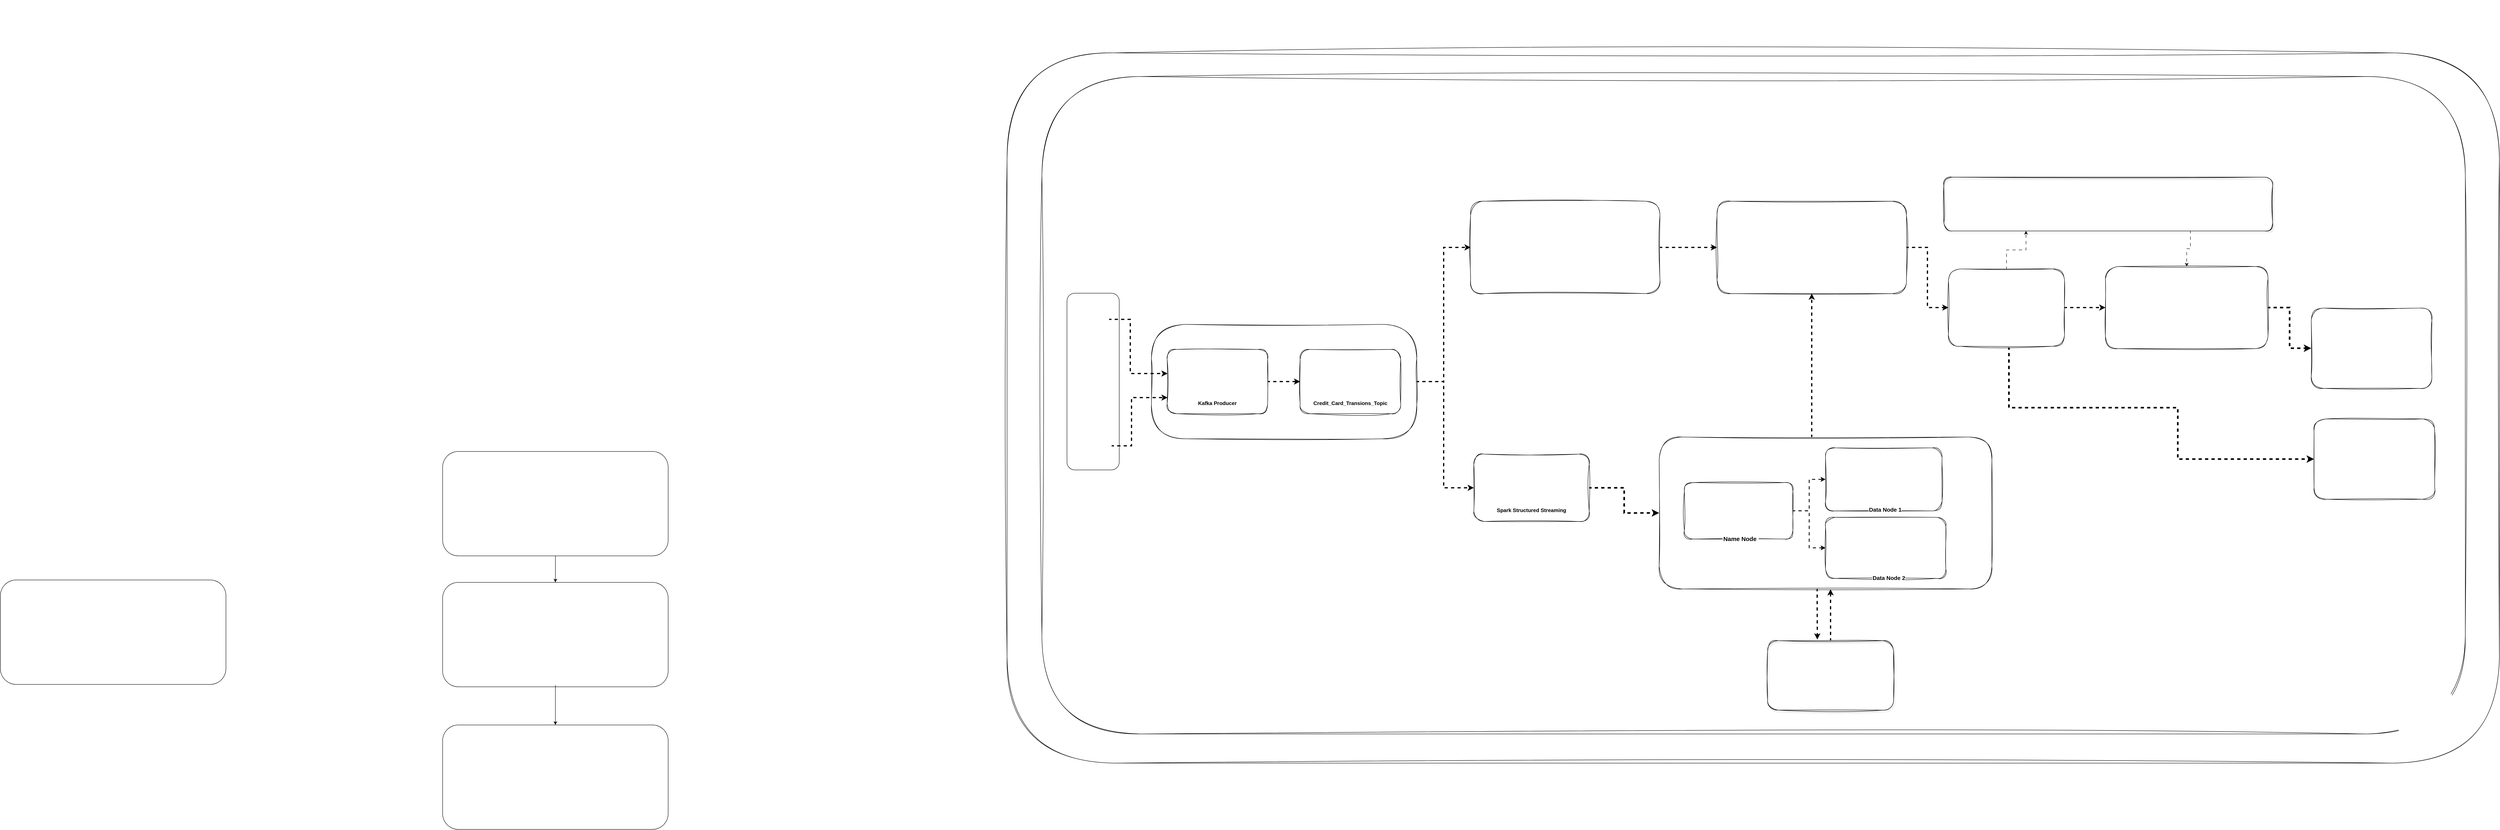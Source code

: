<mxfile version="24.7.17">
  <diagram name="Page-1" id="LfsDnY6Bl6Zb3LHkaW1e">
    <mxGraphModel dx="20200" dy="15380" grid="0" gridSize="10" guides="1" tooltips="1" connect="1" arrows="1" fold="1" page="0" pageScale="1" pageWidth="850" pageHeight="1100" math="0" shadow="0">
      <root>
        <mxCell id="0" />
        <mxCell id="1" parent="0" />
        <mxCell id="friyxeqYt2H_IM2uGogb-14" value="" style="group" parent="1" vertex="1" connectable="0">
          <mxGeometry x="3508" y="-1787" width="3712" height="1899.98" as="geometry" />
        </mxCell>
        <mxCell id="friyxeqYt2H_IM2uGogb-4" value="" style="group" parent="friyxeqYt2H_IM2uGogb-14" vertex="1" connectable="0">
          <mxGeometry width="3712" height="1899.98" as="geometry" />
        </mxCell>
        <mxCell id="kere6LFMNqeJJOD1_rnF-44" value="" style="group;fillColor=none;" parent="friyxeqYt2H_IM2uGogb-4" vertex="1" connectable="0">
          <mxGeometry y="131.635" width="3712" height="1768.345" as="geometry" />
        </mxCell>
        <mxCell id="_22NV1dZ3HJoFYhtjVRD-47" value="" style="rounded=1;whiteSpace=wrap;html=1;fillColor=none;container=0;sketch=1;curveFitting=1;jiggle=2;" parent="kere6LFMNqeJJOD1_rnF-44" vertex="1">
          <mxGeometry width="3712" height="1768.345" as="geometry" />
        </mxCell>
        <mxCell id="kcarH5I2NXuh7Zedb2XX-98" value="" style="rounded=1;whiteSpace=wrap;html=1;fillColor=none;sketch=1;curveFitting=1;jiggle=2;container=0;" parent="kere6LFMNqeJJOD1_rnF-44" vertex="1">
          <mxGeometry x="86.651" y="58.894" width="3540.562" height="1636.804" as="geometry" />
        </mxCell>
        <mxCell id="kcarH5I2NXuh7Zedb2XX-4" value="" style="shape=image;verticalLabelPosition=bottom;labelBackgroundColor=default;verticalAlign=top;aspect=fixed;imageAspect=0;image=https://www.pngplay.com/wp-content/uploads/13/Ubuntu-Logo-Transparent-Background.png;container=0;" parent="kere6LFMNqeJJOD1_rnF-44" vertex="1">
          <mxGeometry x="1605.365" y="1695.699" width="236.189" height="62.986" as="geometry" />
        </mxCell>
        <mxCell id="_22NV1dZ3HJoFYhtjVRD-45" value="" style="shape=image;verticalLabelPosition=bottom;labelBackgroundColor=default;verticalAlign=top;aspect=fixed;imageAspect=0;image=https://upload.wikimedia.org/wikipedia/commons/7/79/Docker_%28container_engine%29_logo.png;container=0;" parent="kere6LFMNqeJJOD1_rnF-44" vertex="1">
          <mxGeometry x="258.088" y="1568.732" width="598.552" height="143.053" as="geometry" />
        </mxCell>
        <mxCell id="_CQs1Z3hWOk7bnMP531Z-1" value="" style="shape=image;verticalLabelPosition=bottom;labelBackgroundColor=default;verticalAlign=top;aspect=fixed;imageAspect=0;image=https://static.vecteezy.com/system/resources/previews/024/555/259/large_2x/github-logo-transparent-free-png.png;" parent="kere6LFMNqeJJOD1_rnF-44" vertex="1">
          <mxGeometry x="3256.512" y="103.548" width="263.838" height="263.838" as="geometry" />
        </mxCell>
        <mxCell id="kcarH5I2NXuh7Zedb2XX-6" value="" style="shape=image;verticalLabelPosition=bottom;labelBackgroundColor=default;verticalAlign=top;aspect=fixed;imageAspect=0;image=https://www.pngplay.com/wp-content/uploads/3/Amazon-Web-Services-AWS-Logo-Transparent-PNG.png;rotation=-40;imageBackground=default;" parent="kere6LFMNqeJJOD1_rnF-44" vertex="1">
          <mxGeometry x="3472.546" y="1623.787" width="157.798" height="94.682" as="geometry" />
        </mxCell>
        <mxCell id="kcarH5I2NXuh7Zedb2XX-5" value="" style="shape=image;verticalLabelPosition=bottom;labelBackgroundColor=default;verticalAlign=top;aspect=fixed;imageAspect=0;image=https://imgix.datadoghq.com/img/aws-integrations/amazon_ec2.png;container=0;" parent="friyxeqYt2H_IM2uGogb-4" vertex="1">
          <mxGeometry x="1584.865" width="443.026" height="283.027" as="geometry" />
        </mxCell>
        <mxCell id="kcarH5I2NXuh7Zedb2XX-94" value="" style="group" parent="friyxeqYt2H_IM2uGogb-14" vertex="1" connectable="0">
          <mxGeometry x="3244" y="766.98" width="300" height="200" as="geometry" />
        </mxCell>
        <mxCell id="kcarH5I2NXuh7Zedb2XX-93" value="" style="rounded=1;whiteSpace=wrap;html=1;fillColor=none;sketch=1;curveFitting=1;jiggle=2;" parent="kcarH5I2NXuh7Zedb2XX-94" vertex="1">
          <mxGeometry width="300" height="200" as="geometry" />
        </mxCell>
        <mxCell id="kcarH5I2NXuh7Zedb2XX-80" value="" style="shape=image;verticalLabelPosition=bottom;labelBackgroundColor=default;verticalAlign=top;aspect=fixed;imageAspect=0;image=https://logos-world.net/wp-content/uploads/2022/02/Microsoft-Power-BI-Symbol.png;" parent="kcarH5I2NXuh7Zedb2XX-94" vertex="1">
          <mxGeometry x="14" y="18.49" width="274.67" height="154.51" as="geometry" />
        </mxCell>
        <mxCell id="kcarH5I2NXuh7Zedb2XX-96" value="" style="group" parent="friyxeqYt2H_IM2uGogb-14" vertex="1" connectable="0">
          <mxGeometry x="3251" y="1042.98" width="300" height="200" as="geometry" />
        </mxCell>
        <mxCell id="kcarH5I2NXuh7Zedb2XX-95" value="" style="rounded=1;whiteSpace=wrap;html=1;fillColor=none;sketch=1;curveFitting=1;jiggle=2;" parent="kcarH5I2NXuh7Zedb2XX-96" vertex="1">
          <mxGeometry width="300.0" height="200" as="geometry" />
        </mxCell>
        <mxCell id="kcarH5I2NXuh7Zedb2XX-79" value="" style="shape=image;verticalLabelPosition=bottom;labelBackgroundColor=default;verticalAlign=top;aspect=fixed;imageAspect=0;image=https://www.turbogeek.co.uk/wp-content/uploads/2020/09/1200px-Grafana_logo.svg_.png;" parent="kcarH5I2NXuh7Zedb2XX-96" vertex="1">
          <mxGeometry x="63.27" y="8" width="173.46" height="177" as="geometry" />
        </mxCell>
        <mxCell id="kere6LFMNqeJJOD1_rnF-20" style="edgeStyle=orthogonalEdgeStyle;rounded=0;orthogonalLoop=1;jettySize=auto;html=1;entryX=0;entryY=0.5;entryDx=0;entryDy=0;strokeWidth=3;flowAnimation=1;" parent="friyxeqYt2H_IM2uGogb-14" source="kere6LFMNqeJJOD1_rnF-8" target="kcarH5I2NXuh7Zedb2XX-81" edge="1">
          <mxGeometry relative="1" as="geometry" />
        </mxCell>
        <mxCell id="kere6LFMNqeJJOD1_rnF-22" style="edgeStyle=orthogonalEdgeStyle;rounded=0;orthogonalLoop=1;jettySize=auto;html=1;entryX=0.5;entryY=1;entryDx=0;entryDy=0;flowAnimation=1;strokeWidth=3;" parent="friyxeqYt2H_IM2uGogb-14" source="_22NV1dZ3HJoFYhtjVRD-26" target="kere6LFMNqeJJOD1_rnF-8" edge="1">
          <mxGeometry relative="1" as="geometry">
            <Array as="points">
              <mxPoint x="2119" y="1095.98" />
              <mxPoint x="2119" y="1095.98" />
            </Array>
          </mxGeometry>
        </mxCell>
        <mxCell id="kcarH5I2NXuh7Zedb2XX-18" value="" style="group" parent="friyxeqYt2H_IM2uGogb-14" vertex="1" connectable="0">
          <mxGeometry x="398.14" y="869.98" width="250" height="160.0" as="geometry" />
        </mxCell>
        <mxCell id="kcarH5I2NXuh7Zedb2XX-12" value="Kafka Producer" style="shape=image;verticalLabelPosition=bottom;labelBackgroundColor=default;verticalAlign=top;aspect=fixed;imageAspect=0;image=https://static-00.iconduck.com/assets.00/kafka-icon-2048x935-cvu4503l.png;fontSize=13;fontStyle=1" parent="kcarH5I2NXuh7Zedb2XX-18" vertex="1">
          <mxGeometry x="38.35" y="40.44" width="173.29" height="79.13" as="geometry" />
        </mxCell>
        <mxCell id="kcarH5I2NXuh7Zedb2XX-17" value="" style="rounded=1;whiteSpace=wrap;html=1;fillColor=none;sketch=1;curveFitting=1;jiggle=2;" parent="kcarH5I2NXuh7Zedb2XX-18" vertex="1">
          <mxGeometry width="250" height="160" as="geometry" />
        </mxCell>
        <mxCell id="kcarH5I2NXuh7Zedb2XX-13" value="" style="rounded=1;whiteSpace=wrap;html=1;fillColor=none;sketch=1;curveFitting=1;jiggle=2;" parent="friyxeqYt2H_IM2uGogb-14" vertex="1">
          <mxGeometry x="729" y="869.98" width="250" height="160" as="geometry" />
        </mxCell>
        <mxCell id="kcarH5I2NXuh7Zedb2XX-3" value="Credit_Card_Transions_Topic" style="shape=image;verticalLabelPosition=bottom;labelBackgroundColor=default;verticalAlign=top;aspect=fixed;imageAspect=0;image=https://static-00.iconduck.com/assets.00/kafka-icon-2048x935-cvu4503l.png;fontSize=13;fontStyle=1" parent="friyxeqYt2H_IM2uGogb-14" vertex="1">
          <mxGeometry x="767.36" y="910.42" width="173.29" height="79.13" as="geometry" />
        </mxCell>
        <mxCell id="friyxeqYt2H_IM2uGogb-9" style="edgeStyle=orthogonalEdgeStyle;rounded=0;orthogonalLoop=1;jettySize=auto;html=1;entryX=0;entryY=0.5;entryDx=0;entryDy=0;flowAnimation=1;strokeWidth=3;" parent="friyxeqYt2H_IM2uGogb-14" source="kcarH5I2NXuh7Zedb2XX-36" target="kere6LFMNqeJJOD1_rnF-14" edge="1">
          <mxGeometry relative="1" as="geometry" />
        </mxCell>
        <mxCell id="friyxeqYt2H_IM2uGogb-10" style="edgeStyle=orthogonalEdgeStyle;rounded=0;orthogonalLoop=1;jettySize=auto;html=1;entryX=0;entryY=0.5;entryDx=0;entryDy=0;flowAnimation=1;strokeWidth=3;" parent="friyxeqYt2H_IM2uGogb-14" source="kcarH5I2NXuh7Zedb2XX-36" target="kcarH5I2NXuh7Zedb2XX-24" edge="1">
          <mxGeometry relative="1" as="geometry">
            <Array as="points">
              <mxPoint x="1086" y="949.98" />
              <mxPoint x="1086" y="1214.98" />
            </Array>
          </mxGeometry>
        </mxCell>
        <mxCell id="kcarH5I2NXuh7Zedb2XX-36" value="" style="rounded=1;whiteSpace=wrap;html=1;fillColor=none;arcSize=30;sketch=1;curveFitting=1;jiggle=2;" parent="friyxeqYt2H_IM2uGogb-14" vertex="1">
          <mxGeometry x="359" y="807.48" width="660" height="284.99" as="geometry" />
        </mxCell>
        <mxCell id="kcarH5I2NXuh7Zedb2XX-20" style="edgeStyle=orthogonalEdgeStyle;rounded=0;orthogonalLoop=1;jettySize=auto;html=1;entryX=0;entryY=0.5;entryDx=0;entryDy=0;flowAnimation=1;strokeWidth=3;" parent="friyxeqYt2H_IM2uGogb-14" source="kcarH5I2NXuh7Zedb2XX-17" target="kcarH5I2NXuh7Zedb2XX-13" edge="1">
          <mxGeometry relative="1" as="geometry" />
        </mxCell>
        <mxCell id="kcarH5I2NXuh7Zedb2XX-30" value="" style="group" parent="friyxeqYt2H_IM2uGogb-14" vertex="1" connectable="0">
          <mxGeometry x="589" y="709.98" width="220" height="125" as="geometry" />
        </mxCell>
        <mxCell id="kcarH5I2NXuh7Zedb2XX-2" value="" style="shape=image;verticalLabelPosition=bottom;labelBackgroundColor=default;verticalAlign=top;aspect=fixed;imageAspect=0;image=https://blog.medinvention.dev/content/images/2021/02/Apache-ZooKeeper.png;" parent="kcarH5I2NXuh7Zedb2XX-30" vertex="1">
          <mxGeometry x="35.2" y="27.344" width="131.414" height="71.07" as="geometry" />
        </mxCell>
        <mxCell id="kcarH5I2NXuh7Zedb2XX-50" value="" style="group" parent="friyxeqYt2H_IM2uGogb-14" vertex="1" connectable="0">
          <mxGeometry x="149" y="729.98" width="130" height="440" as="geometry" />
        </mxCell>
        <mxCell id="kcarH5I2NXuh7Zedb2XX-49" value="" style="rounded=1;whiteSpace=wrap;html=1;fillColor=none;" parent="kcarH5I2NXuh7Zedb2XX-50" vertex="1">
          <mxGeometry width="130" height="440" as="geometry" />
        </mxCell>
        <mxCell id="kcarH5I2NXuh7Zedb2XX-45" value="" style="shape=image;verticalLabelPosition=bottom;labelBackgroundColor=default;verticalAlign=top;aspect=fixed;imageAspect=0;image=https://cdn-icons-png.flaticon.com/512/159/159970.png;" parent="kcarH5I2NXuh7Zedb2XX-50" vertex="1">
          <mxGeometry x="25.15" y="25.31" width="79.69" height="79.69" as="geometry" />
        </mxCell>
        <mxCell id="kcarH5I2NXuh7Zedb2XX-46" value="" style="shape=image;verticalLabelPosition=bottom;labelBackgroundColor=default;verticalAlign=top;aspect=fixed;imageAspect=0;image=https://cdn-icons-png.freepik.com/512/8552/8552832.png;" parent="kcarH5I2NXuh7Zedb2XX-50" vertex="1">
          <mxGeometry x="29.03" y="140" width="71.94" height="71.94" as="geometry" />
        </mxCell>
        <mxCell id="kcarH5I2NXuh7Zedb2XX-47" value="" style="shape=image;verticalLabelPosition=bottom;labelBackgroundColor=default;verticalAlign=top;aspect=fixed;imageAspect=0;image=https://cdn-icons-png.freepik.com/512/12877/12877931.png;" parent="kcarH5I2NXuh7Zedb2XX-50" vertex="1">
          <mxGeometry x="26.27" y="242.54" width="77.46" height="77.46" as="geometry" />
        </mxCell>
        <mxCell id="kcarH5I2NXuh7Zedb2XX-48" value="" style="shape=image;verticalLabelPosition=bottom;labelBackgroundColor=default;verticalAlign=top;aspect=fixed;imageAspect=0;image=https://cdn3.iconfinder.com/data/icons/money-glyph-silhouettes-pack/4000/22-05-20-Money-pixel-perfect-icons-glyph-14-512.png;" parent="kcarH5I2NXuh7Zedb2XX-50" vertex="1">
          <mxGeometry x="31.12" y="340" width="80" height="80" as="geometry" />
        </mxCell>
        <mxCell id="kcarH5I2NXuh7Zedb2XX-55" style="edgeStyle=orthogonalEdgeStyle;rounded=0;orthogonalLoop=1;jettySize=auto;html=1;entryX=0.061;entryY=0.43;entryDx=0;entryDy=0;entryPerimeter=0;strokeWidth=3;flowAnimation=1;" parent="friyxeqYt2H_IM2uGogb-14" source="kcarH5I2NXuh7Zedb2XX-45" target="kcarH5I2NXuh7Zedb2XX-36" edge="1">
          <mxGeometry relative="1" as="geometry" />
        </mxCell>
        <mxCell id="kcarH5I2NXuh7Zedb2XX-57" style="edgeStyle=orthogonalEdgeStyle;rounded=0;orthogonalLoop=1;jettySize=auto;html=1;entryX=0.061;entryY=0.64;entryDx=0;entryDy=0;entryPerimeter=0;strokeWidth=3;flowAnimation=1;" parent="friyxeqYt2H_IM2uGogb-14" source="kcarH5I2NXuh7Zedb2XX-48" target="kcarH5I2NXuh7Zedb2XX-36" edge="1">
          <mxGeometry relative="1" as="geometry" />
        </mxCell>
        <mxCell id="friyxeqYt2H_IM2uGogb-5" value="" style="group" parent="friyxeqYt2H_IM2uGogb-14" vertex="1" connectable="0">
          <mxGeometry x="2330" y="440.98" width="936" height="427" as="geometry" />
        </mxCell>
        <mxCell id="kcarH5I2NXuh7Zedb2XX-82" value="" style="group" parent="friyxeqYt2H_IM2uGogb-5" vertex="1" connectable="0">
          <mxGeometry x="11.556" y="228.535" width="288.889" height="192.451" as="geometry" />
        </mxCell>
        <mxCell id="kcarH5I2NXuh7Zedb2XX-81" value="" style="rounded=1;whiteSpace=wrap;html=1;fillColor=none;sketch=1;curveFitting=1;jiggle=2;" parent="kcarH5I2NXuh7Zedb2XX-82" vertex="1">
          <mxGeometry width="288.889" height="192.451" as="geometry" />
        </mxCell>
        <mxCell id="kcarH5I2NXuh7Zedb2XX-77" value="" style="shape=image;verticalLabelPosition=bottom;labelBackgroundColor=default;verticalAlign=top;aspect=fixed;imageAspect=0;image=https://www.qalamcode.com/wp-content/uploads/2024/11/PostgreSQL.png;" parent="kcarH5I2NXuh7Zedb2XX-82" vertex="1">
          <mxGeometry x="69.333" y="12.028" width="161.477" height="161.778" as="geometry" />
        </mxCell>
        <mxCell id="_22NV1dZ3HJoFYhtjVRD-41" style="edgeStyle=orthogonalEdgeStyle;rounded=0;orthogonalLoop=1;jettySize=auto;html=1;entryX=0.25;entryY=1;entryDx=0;entryDy=0;flowAnimation=1;" parent="friyxeqYt2H_IM2uGogb-5" source="kcarH5I2NXuh7Zedb2XX-81" target="kcarH5I2NXuh7Zedb2XX-90" edge="1">
          <mxGeometry relative="1" as="geometry" />
        </mxCell>
        <mxCell id="_LsLc6gDLLsDXWpWu7L5-1" value="" style="group" parent="friyxeqYt2H_IM2uGogb-5" vertex="1" connectable="0">
          <mxGeometry width="818" height="134" as="geometry" />
        </mxCell>
        <mxCell id="kcarH5I2NXuh7Zedb2XX-90" value="" style="rounded=1;whiteSpace=wrap;html=1;fillColor=none;sketch=1;curveFitting=1;jiggle=2;shadow=1;" parent="_LsLc6gDLLsDXWpWu7L5-1" vertex="1">
          <mxGeometry width="818" height="134" as="geometry" />
        </mxCell>
        <mxCell id="kcarH5I2NXuh7Zedb2XX-89" value="" style="shape=image;verticalLabelPosition=bottom;labelBackgroundColor=default;verticalAlign=top;aspect=fixed;imageAspect=0;image=https://upload.wikimedia.org/wikipedia/commons/thumb/d/de/AirflowLogo.png/1200px-AirflowLogo.png;" parent="_LsLc6gDLLsDXWpWu7L5-1" vertex="1">
          <mxGeometry x="295.883" y="14.884" width="226.243" height="87.481" as="geometry" />
        </mxCell>
        <mxCell id="friyxeqYt2H_IM2uGogb-6" value="" style="group" parent="friyxeqYt2H_IM2uGogb-14" vertex="1" connectable="0">
          <mxGeometry x="1161" y="1087.98" width="1288.619" height="680" as="geometry" />
        </mxCell>
        <mxCell id="P1ue3Hpq2hntPY72s0VW-1" style="edgeStyle=orthogonalEdgeStyle;rounded=0;orthogonalLoop=1;jettySize=auto;html=1;entryX=0;entryY=0.5;entryDx=0;entryDy=0;flowAnimation=1;strokeWidth=4;" parent="friyxeqYt2H_IM2uGogb-6" source="kcarH5I2NXuh7Zedb2XX-24" target="_22NV1dZ3HJoFYhtjVRD-26" edge="1">
          <mxGeometry relative="1" as="geometry" />
        </mxCell>
        <mxCell id="kcarH5I2NXuh7Zedb2XX-23" value="" style="group" parent="friyxeqYt2H_IM2uGogb-6" vertex="1" connectable="0">
          <mxGeometry y="63.631" width="287" height="146.73" as="geometry" />
        </mxCell>
        <mxCell id="kcarH5I2NXuh7Zedb2XX-24" value="" style="rounded=1;whiteSpace=wrap;html=1;fillColor=none;sketch=1;curveFitting=1;jiggle=2;" parent="kcarH5I2NXuh7Zedb2XX-23" vertex="1">
          <mxGeometry y="-21" width="287" height="167.73" as="geometry" />
        </mxCell>
        <mxCell id="kcarH5I2NXuh7Zedb2XX-25" value="Spark Structured Streaming" style="shape=image;verticalLabelPosition=bottom;labelBackgroundColor=default;verticalAlign=top;aspect=fixed;imageAspect=0;image=https://upload.wikimedia.org/wikipedia/commons/thumb/f/f3/Apache_Spark_logo.svg/512px-Apache_Spark_logo.svg.png;fontSize=13;fontStyle=1" parent="kcarH5I2NXuh7Zedb2XX-23" vertex="1">
          <mxGeometry x="42.8" width="201.4" height="104.63" as="geometry" />
        </mxCell>
        <mxCell id="_22NV1dZ3HJoFYhtjVRD-33" value="" style="group" parent="friyxeqYt2H_IM2uGogb-6" vertex="1" connectable="0">
          <mxGeometry x="461" width="827.619" height="378.378" as="geometry" />
        </mxCell>
        <mxCell id="_22NV1dZ3HJoFYhtjVRD-26" value="" style="rounded=1;whiteSpace=wrap;html=1;fillColor=none;sketch=1;curveFitting=1;jiggle=2;" parent="_22NV1dZ3HJoFYhtjVRD-33" vertex="1">
          <mxGeometry width="827.619" height="378.378" as="geometry" />
        </mxCell>
        <mxCell id="_22NV1dZ3HJoFYhtjVRD-19" value="" style="group" parent="_22NV1dZ3HJoFYhtjVRD-33" vertex="1" connectable="0">
          <mxGeometry x="413.81" y="200" width="299.19" height="152" as="geometry" />
        </mxCell>
        <mxCell id="_22NV1dZ3HJoFYhtjVRD-18" value="" style="rounded=1;whiteSpace=wrap;html=1;fillColor=none;sketch=1;curveFitting=1;jiggle=2;" parent="_22NV1dZ3HJoFYhtjVRD-19" vertex="1">
          <mxGeometry width="299.19" height="152" as="geometry" />
        </mxCell>
        <mxCell id="_22NV1dZ3HJoFYhtjVRD-16" value="Data Node 2" style="shape=image;verticalLabelPosition=bottom;labelBackgroundColor=default;verticalAlign=top;aspect=fixed;imageAspect=0;image=https://miro.medium.com/v2/resize:fit:640/1*IwREy4zpiSstXRZuGZPl3Q.png;fontStyle=1;fontSize=14;" parent="_22NV1dZ3HJoFYhtjVRD-19" vertex="1">
          <mxGeometry x="25.19" y="11" width="264.9" height="125" as="geometry" />
        </mxCell>
        <mxCell id="_22NV1dZ3HJoFYhtjVRD-21" value="" style="group" parent="_22NV1dZ3HJoFYhtjVRD-33" vertex="1" connectable="0">
          <mxGeometry x="413.81" y="27.027" width="313.492" height="157" as="geometry" />
        </mxCell>
        <mxCell id="_22NV1dZ3HJoFYhtjVRD-20" value="" style="rounded=1;whiteSpace=wrap;html=1;fillColor=none;sketch=1;curveFitting=1;jiggle=2;" parent="_22NV1dZ3HJoFYhtjVRD-21" vertex="1">
          <mxGeometry width="290" height="157" as="geometry" />
        </mxCell>
        <mxCell id="_22NV1dZ3HJoFYhtjVRD-10" value="Data Node 1" style="shape=image;verticalLabelPosition=bottom;labelBackgroundColor=default;verticalAlign=top;aspect=fixed;imageAspect=0;image=https://miro.medium.com/v2/resize:fit:640/1*IwREy4zpiSstXRZuGZPl3Q.png;fontStyle=1;fontSize=14;" parent="_22NV1dZ3HJoFYhtjVRD-21" vertex="1">
          <mxGeometry x="20.19" y="17.9" width="256.86" height="121.2" as="geometry" />
        </mxCell>
        <mxCell id="_22NV1dZ3HJoFYhtjVRD-23" value="" style="group" parent="_22NV1dZ3HJoFYhtjVRD-33" vertex="1" connectable="0">
          <mxGeometry x="62.698" y="113.514" width="285.87" height="186" as="geometry" />
        </mxCell>
        <mxCell id="_22NV1dZ3HJoFYhtjVRD-22" value="" style="rounded=1;whiteSpace=wrap;html=1;fillColor=none;sketch=1;curveFitting=1;jiggle=2;" parent="_22NV1dZ3HJoFYhtjVRD-23" vertex="1">
          <mxGeometry width="269.867" height="140.541" as="geometry" />
        </mxCell>
        <mxCell id="_22NV1dZ3HJoFYhtjVRD-15" value="" style="shape=image;verticalLabelPosition=bottom;labelBackgroundColor=default;verticalAlign=top;aspect=fixed;imageAspect=0;image=https://www.xillio.com/hubfs/Connectors/hadoop-logo.png;fontStyle=1;fontSize=14;" parent="_22NV1dZ3HJoFYhtjVRD-23" vertex="1">
          <mxGeometry x="4.3" y="-31.48" width="271.34" height="203.51" as="geometry" />
        </mxCell>
        <mxCell id="friyxeqYt2H_IM2uGogb-2" value="&lt;font style=&quot;font-size: 15px;&quot;&gt;&lt;b&gt;Name Node&lt;/b&gt;&amp;nbsp;&lt;/font&gt;" style="text;html=1;align=center;verticalAlign=middle;whiteSpace=wrap;rounded=0;fillColor=default;" parent="_22NV1dZ3HJoFYhtjVRD-23" vertex="1">
          <mxGeometry x="94.972" y="124.486" width="90" height="30" as="geometry" />
        </mxCell>
        <mxCell id="_22NV1dZ3HJoFYhtjVRD-28" style="edgeStyle=orthogonalEdgeStyle;rounded=0;orthogonalLoop=1;jettySize=auto;html=1;flowAnimation=1;strokeWidth=2;" parent="_22NV1dZ3HJoFYhtjVRD-33" source="_22NV1dZ3HJoFYhtjVRD-22" target="_22NV1dZ3HJoFYhtjVRD-18" edge="1">
          <mxGeometry relative="1" as="geometry" />
        </mxCell>
        <mxCell id="_22NV1dZ3HJoFYhtjVRD-30" style="edgeStyle=orthogonalEdgeStyle;rounded=0;orthogonalLoop=1;jettySize=auto;html=1;entryX=0;entryY=0.5;entryDx=0;entryDy=0;flowAnimation=1;strokeWidth=2;" parent="_22NV1dZ3HJoFYhtjVRD-33" source="_22NV1dZ3HJoFYhtjVRD-22" target="_22NV1dZ3HJoFYhtjVRD-20" edge="1">
          <mxGeometry relative="1" as="geometry" />
        </mxCell>
        <mxCell id="P1ue3Hpq2hntPY72s0VW-104" value="" style="group" parent="friyxeqYt2H_IM2uGogb-6" vertex="1" connectable="0">
          <mxGeometry x="730.603" y="507.027" width="313.492" height="172.973" as="geometry" />
        </mxCell>
        <mxCell id="kcarH5I2NXuh7Zedb2XX-21" value="" style="rounded=1;whiteSpace=wrap;html=1;fillColor=none;sketch=1;curveFitting=1;jiggle=2;shadow=1;glass=1;" parent="P1ue3Hpq2hntPY72s0VW-104" vertex="1">
          <mxGeometry width="313.492" height="172.973" as="geometry" />
        </mxCell>
        <mxCell id="kcarH5I2NXuh7Zedb2XX-9" value="" style="shape=image;verticalLabelPosition=bottom;labelBackgroundColor=default;verticalAlign=top;aspect=fixed;imageAspect=0;image=https://upload.wikimedia.org/wikipedia/commons/thumb/f/f3/Apache_Spark_logo.svg/512px-Apache_Spark_logo.svg.png;fontSize=13;fontStyle=1" parent="P1ue3Hpq2hntPY72s0VW-104" vertex="1">
          <mxGeometry x="32.57" y="21.98" width="248.36" height="129.02" as="geometry" />
        </mxCell>
        <mxCell id="kere6LFMNqeJJOD1_rnF-26" style="edgeStyle=orthogonalEdgeStyle;rounded=0;orthogonalLoop=1;jettySize=auto;html=1;entryX=0.515;entryY=1.002;entryDx=0;entryDy=0;entryPerimeter=0;flowAnimation=1;strokeWidth=3;" parent="friyxeqYt2H_IM2uGogb-6" source="kcarH5I2NXuh7Zedb2XX-21" target="_22NV1dZ3HJoFYhtjVRD-26" edge="1">
          <mxGeometry relative="1" as="geometry" />
        </mxCell>
        <mxCell id="kere6LFMNqeJJOD1_rnF-41" style="edgeStyle=orthogonalEdgeStyle;rounded=0;orthogonalLoop=1;jettySize=auto;html=1;entryX=0.395;entryY=-0.016;entryDx=0;entryDy=0;entryPerimeter=0;flowAnimation=1;strokeWidth=3;" parent="friyxeqYt2H_IM2uGogb-6" source="_22NV1dZ3HJoFYhtjVRD-26" target="kcarH5I2NXuh7Zedb2XX-21" edge="1">
          <mxGeometry relative="1" as="geometry">
            <Array as="points">
              <mxPoint x="854" y="421" />
              <mxPoint x="854" y="421" />
            </Array>
          </mxGeometry>
        </mxCell>
        <mxCell id="kcarH5I2NXuh7Zedb2XX-88" value="" style="group" parent="friyxeqYt2H_IM2uGogb-14" vertex="1" connectable="0">
          <mxGeometry x="2731.996" y="663.501" width="404.444" height="204.479" as="geometry" />
        </mxCell>
        <mxCell id="kcarH5I2NXuh7Zedb2XX-78" value="" style="shape=image;verticalLabelPosition=bottom;labelBackgroundColor=default;verticalAlign=top;aspect=fixed;imageAspect=0;image=https://upload.wikimedia.org/wikipedia/commons/thumb/f/ff/Snowflake_Logo.svg/2560px-Snowflake_Logo.svg.png;" parent="kcarH5I2NXuh7Zedb2XX-88" vertex="1">
          <mxGeometry x="33.107" y="66.155" width="338.22" height="80.889" as="geometry" />
        </mxCell>
        <mxCell id="kcarH5I2NXuh7Zedb2XX-87" value="" style="rounded=1;whiteSpace=wrap;html=1;fillColor=none;sketch=1;curveFitting=1;jiggle=2;" parent="kcarH5I2NXuh7Zedb2XX-88" vertex="1">
          <mxGeometry width="404.444" height="204.479" as="geometry" />
        </mxCell>
        <mxCell id="_22NV1dZ3HJoFYhtjVRD-37" style="edgeStyle=orthogonalEdgeStyle;rounded=0;orthogonalLoop=1;jettySize=auto;html=1;entryX=0;entryY=0.5;entryDx=0;entryDy=0;flowAnimation=1;strokeWidth=3;" parent="friyxeqYt2H_IM2uGogb-14" source="kcarH5I2NXuh7Zedb2XX-81" target="kcarH5I2NXuh7Zedb2XX-87" edge="1">
          <mxGeometry relative="1" as="geometry" />
        </mxCell>
        <mxCell id="_22NV1dZ3HJoFYhtjVRD-42" style="edgeStyle=orthogonalEdgeStyle;rounded=0;orthogonalLoop=1;jettySize=auto;html=1;exitX=0.75;exitY=1;exitDx=0;exitDy=0;entryX=0.5;entryY=0;entryDx=0;entryDy=0;flowAnimation=1;" parent="friyxeqYt2H_IM2uGogb-14" source="kcarH5I2NXuh7Zedb2XX-90" target="kcarH5I2NXuh7Zedb2XX-87" edge="1">
          <mxGeometry relative="1" as="geometry" />
        </mxCell>
        <mxCell id="friyxeqYt2H_IM2uGogb-8" value="" style="group" parent="friyxeqYt2H_IM2uGogb-14" vertex="1" connectable="0">
          <mxGeometry x="1153" y="374.98" width="1104.17" height="356" as="geometry" />
        </mxCell>
        <mxCell id="P1ue3Hpq2hntPY72s0VW-76" value="" style="shape=image;verticalLabelPosition=bottom;labelBackgroundColor=default;verticalAlign=top;aspect=fixed;imageAspect=0;image=https://code.vt.edu/uploads/-/system/project/avatar/4084/jupyter.png;" parent="friyxeqYt2H_IM2uGogb-8" vertex="1">
          <mxGeometry x="446" width="200" height="200" as="geometry" />
        </mxCell>
        <mxCell id="kere6LFMNqeJJOD1_rnF-18" value="" style="group" parent="friyxeqYt2H_IM2uGogb-8" vertex="1" connectable="0">
          <mxGeometry y="126" width="1104.17" height="230" as="geometry" />
        </mxCell>
        <mxCell id="kere6LFMNqeJJOD1_rnF-7" value="" style="group" parent="kere6LFMNqeJJOD1_rnF-18" vertex="1" connectable="0">
          <mxGeometry x="613" width="491.17" height="230" as="geometry" />
        </mxCell>
        <mxCell id="kere6LFMNqeJJOD1_rnF-17" value="" style="group" parent="kere6LFMNqeJJOD1_rnF-7" vertex="1" connectable="0">
          <mxGeometry width="471" height="230" as="geometry" />
        </mxCell>
        <mxCell id="kere6LFMNqeJJOD1_rnF-8" value="" style="rounded=1;whiteSpace=wrap;html=1;fillColor=none;sketch=1;curveFitting=1;jiggle=2;" parent="kere6LFMNqeJJOD1_rnF-17" vertex="1">
          <mxGeometry width="471" height="230" as="geometry" />
        </mxCell>
        <mxCell id="kere6LFMNqeJJOD1_rnF-13" value="" style="group" parent="kere6LFMNqeJJOD1_rnF-18" vertex="1" connectable="0">
          <mxGeometry width="491.17" height="230" as="geometry" />
        </mxCell>
        <mxCell id="kere6LFMNqeJJOD1_rnF-14" value="" style="rounded=1;whiteSpace=wrap;html=1;fillColor=none;sketch=1;curveFitting=1;jiggle=2;" parent="kere6LFMNqeJJOD1_rnF-13" vertex="1">
          <mxGeometry width="471" height="230" as="geometry" />
        </mxCell>
        <mxCell id="kere6LFMNqeJJOD1_rnF-4" value="" style="shape=image;verticalLabelPosition=bottom;labelBackgroundColor=default;verticalAlign=top;aspect=fixed;imageAspect=0;image=https://www.alura.com.br/artigos/assets/spark-streaming/spark-streaming.jpg;clipPath=inset(0% 28% 0% 25%);" parent="kere6LFMNqeJJOD1_rnF-13" vertex="1">
          <mxGeometry x="66.478" y="28" width="338.04" height="187" as="geometry" />
        </mxCell>
        <mxCell id="kere6LFMNqeJJOD1_rnF-16" style="edgeStyle=orthogonalEdgeStyle;rounded=0;orthogonalLoop=1;jettySize=auto;html=1;entryX=0;entryY=0.5;entryDx=0;entryDy=0;flowAnimation=1;strokeWidth=3;" parent="kere6LFMNqeJJOD1_rnF-18" source="kere6LFMNqeJJOD1_rnF-14" target="kere6LFMNqeJJOD1_rnF-8" edge="1">
          <mxGeometry relative="1" as="geometry" />
        </mxCell>
        <mxCell id="friyxeqYt2H_IM2uGogb-12" style="edgeStyle=orthogonalEdgeStyle;rounded=0;orthogonalLoop=1;jettySize=auto;html=1;entryX=0;entryY=0.5;entryDx=0;entryDy=0;strokeWidth=4;flowAnimation=1;" parent="friyxeqYt2H_IM2uGogb-14" source="kcarH5I2NXuh7Zedb2XX-87" target="kcarH5I2NXuh7Zedb2XX-93" edge="1">
          <mxGeometry relative="1" as="geometry" />
        </mxCell>
        <mxCell id="friyxeqYt2H_IM2uGogb-13" style="edgeStyle=orthogonalEdgeStyle;rounded=0;orthogonalLoop=1;jettySize=auto;html=1;entryX=0;entryY=0.5;entryDx=0;entryDy=0;strokeWidth=4;flowAnimation=1;" parent="friyxeqYt2H_IM2uGogb-14" target="kcarH5I2NXuh7Zedb2XX-95" edge="1">
          <mxGeometry relative="1" as="geometry">
            <mxPoint x="2492" y="864.98" as="sourcePoint" />
            <Array as="points">
              <mxPoint x="2492" y="1014.98" />
              <mxPoint x="2912" y="1014.98" />
              <mxPoint x="2912" y="1142.98" />
            </Array>
          </mxGeometry>
        </mxCell>
        <mxCell id="_bfDtZCsg3ACTZ2D3vB6-89" value="" style="shape=image;verticalLabelPosition=bottom;labelBackgroundColor=default;verticalAlign=top;aspect=fixed;imageAspect=0;image=https://gbhat.com/assets/images/spark_ml.png;" parent="1" vertex="1">
          <mxGeometry x="5302.02" y="-1241.52" width="426.96" height="167" as="geometry" />
        </mxCell>
        <mxCell id="WNfc-2BglTf0FpZ_Z0In-20" value="" style="group" vertex="1" connectable="0" parent="1">
          <mxGeometry x="1004" y="-343" width="561" height="260" as="geometry" />
        </mxCell>
        <mxCell id="WNfc-2BglTf0FpZ_Z0In-13" value="" style="shape=image;verticalLabelPosition=bottom;labelBackgroundColor=default;verticalAlign=top;aspect=fixed;imageAspect=0;image=https://miro.medium.com/v2/resize:fit:640/1*IwREy4zpiSstXRZuGZPl3Q.png;" vertex="1" parent="WNfc-2BglTf0FpZ_Z0In-20">
          <mxGeometry x="58" y="14" width="464.12" height="219" as="geometry" />
        </mxCell>
        <mxCell id="WNfc-2BglTf0FpZ_Z0In-19" value="" style="rounded=1;whiteSpace=wrap;html=1;fillColor=none;" vertex="1" parent="WNfc-2BglTf0FpZ_Z0In-20">
          <mxGeometry width="561" height="260" as="geometry" />
        </mxCell>
        <mxCell id="WNfc-2BglTf0FpZ_Z0In-22" value="" style="group" vertex="1" connectable="0" parent="1">
          <mxGeometry x="2104" y="-663" width="561" height="260" as="geometry" />
        </mxCell>
        <mxCell id="WNfc-2BglTf0FpZ_Z0In-14" value="" style="shape=image;verticalLabelPosition=bottom;labelBackgroundColor=default;verticalAlign=top;aspect=fixed;imageAspect=0;image=https://static-00.iconduck.com/assets.00/kafka-icon-2048x935-cvu4503l.png;" vertex="1" parent="WNfc-2BglTf0FpZ_Z0In-22">
          <mxGeometry x="64" y="22" width="462.06" height="211" as="geometry" />
        </mxCell>
        <mxCell id="WNfc-2BglTf0FpZ_Z0In-16" value="" style="rounded=1;whiteSpace=wrap;html=1;fillColor=none;" vertex="1" parent="WNfc-2BglTf0FpZ_Z0In-22">
          <mxGeometry width="561" height="260" as="geometry" />
        </mxCell>
        <mxCell id="WNfc-2BglTf0FpZ_Z0In-23" value="" style="group" vertex="1" connectable="0" parent="1">
          <mxGeometry x="2104" y="18" width="561" height="260" as="geometry" />
        </mxCell>
        <mxCell id="WNfc-2BglTf0FpZ_Z0In-11" value="" style="shape=image;verticalLabelPosition=bottom;labelBackgroundColor=default;verticalAlign=top;aspect=fixed;imageAspect=0;image=https://gbhat.com/assets/images/spark_ml.png;" vertex="1" parent="WNfc-2BglTf0FpZ_Z0In-23">
          <mxGeometry x="97.55" y="41" width="426.96" height="167" as="geometry" />
        </mxCell>
        <mxCell id="WNfc-2BglTf0FpZ_Z0In-18" value="" style="rounded=1;whiteSpace=wrap;html=1;fillColor=none;" vertex="1" parent="WNfc-2BglTf0FpZ_Z0In-23">
          <mxGeometry width="561" height="260" as="geometry" />
        </mxCell>
        <mxCell id="WNfc-2BglTf0FpZ_Z0In-24" value="" style="group" vertex="1" connectable="0" parent="1">
          <mxGeometry x="2104" y="-337" width="561" height="260" as="geometry" />
        </mxCell>
        <mxCell id="WNfc-2BglTf0FpZ_Z0In-17" value="" style="rounded=1;whiteSpace=wrap;html=1;fillColor=none;" vertex="1" parent="WNfc-2BglTf0FpZ_Z0In-24">
          <mxGeometry width="561" height="260" as="geometry" />
        </mxCell>
        <mxCell id="WNfc-2BglTf0FpZ_Z0In-12" value="" style="shape=image;verticalLabelPosition=bottom;labelBackgroundColor=default;verticalAlign=top;aspect=fixed;imageAspect=0;image=https://www.alura.com.br/artigos/assets/spark-streaming/spark-streaming.jpg;clipPath=inset(0% 28% 0% 25%);" vertex="1" parent="WNfc-2BglTf0FpZ_Z0In-24">
          <mxGeometry x="53.63" y="4.5" width="453.73" height="251" as="geometry" />
        </mxCell>
        <mxCell id="WNfc-2BglTf0FpZ_Z0In-25" style="edgeStyle=orthogonalEdgeStyle;rounded=0;orthogonalLoop=1;jettySize=auto;html=1;entryX=0.5;entryY=0;entryDx=0;entryDy=0;" edge="1" parent="1" source="WNfc-2BglTf0FpZ_Z0In-16" target="WNfc-2BglTf0FpZ_Z0In-17">
          <mxGeometry relative="1" as="geometry" />
        </mxCell>
        <mxCell id="WNfc-2BglTf0FpZ_Z0In-26" style="edgeStyle=orthogonalEdgeStyle;rounded=0;orthogonalLoop=1;jettySize=auto;html=1;entryX=0.5;entryY=0;entryDx=0;entryDy=0;" edge="1" parent="1" source="WNfc-2BglTf0FpZ_Z0In-12" target="WNfc-2BglTf0FpZ_Z0In-18">
          <mxGeometry relative="1" as="geometry" />
        </mxCell>
      </root>
    </mxGraphModel>
  </diagram>
</mxfile>
